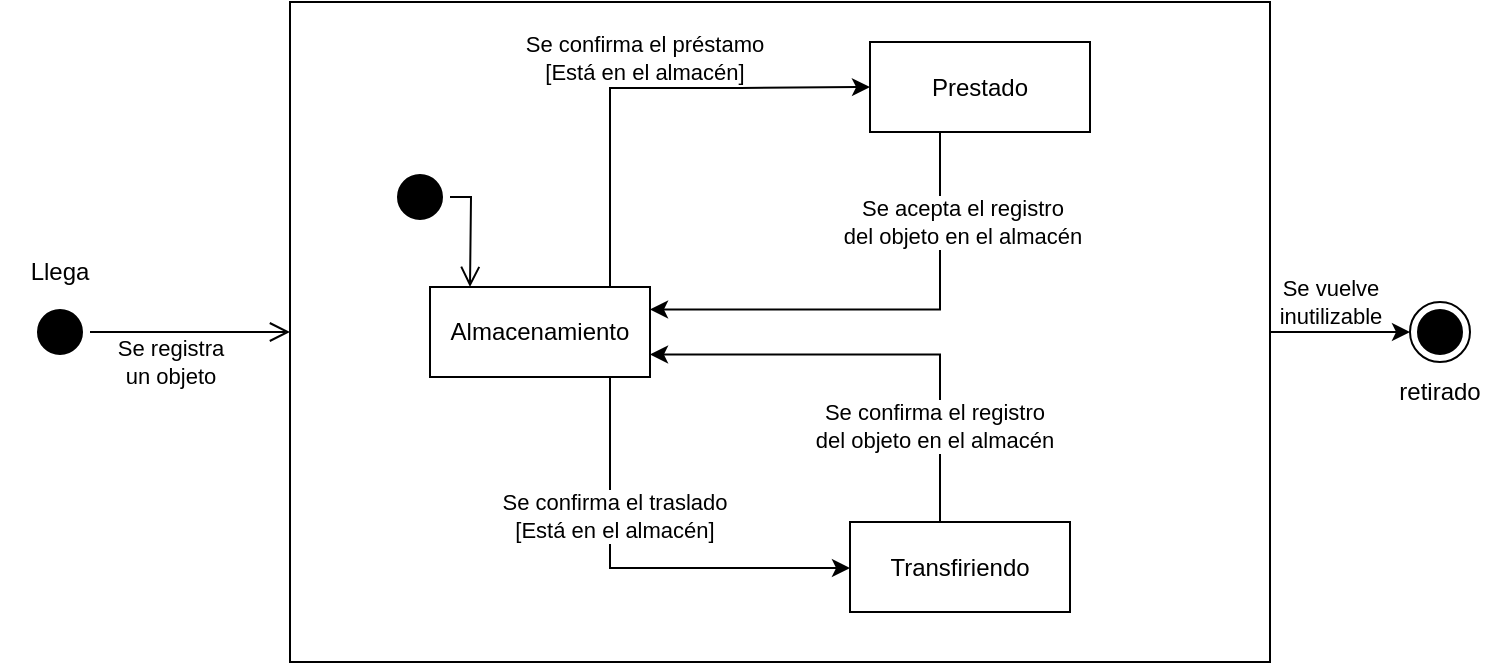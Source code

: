 <mxfile scale="1" border="10" version="25.0.3">
  <diagram name="Página-1" id="tblenBmXZagl9jD_R0RG">
    <mxGraphModel dx="875" dy="435" grid="1" gridSize="10" guides="1" tooltips="1" connect="1" arrows="1" fold="1" page="1" pageScale="1" pageWidth="827" pageHeight="1169" math="0" shadow="0">
      <root>
        <mxCell id="0" />
        <mxCell id="1" parent="0" />
        <mxCell id="wrbTurBlblSNQ2XBuoJh-21" style="edgeStyle=orthogonalEdgeStyle;rounded=0;orthogonalLoop=1;jettySize=auto;html=1;entryX=0;entryY=0.5;entryDx=0;entryDy=0;" parent="1" source="wrbTurBlblSNQ2XBuoJh-1" target="wrbTurBlblSNQ2XBuoJh-20" edge="1">
          <mxGeometry relative="1" as="geometry" />
        </mxCell>
        <mxCell id="FNG8Vtn0bNiyft2Njvhf-8" value="Se vuelve &lt;br&gt;inutilizable" style="edgeLabel;html=1;align=center;verticalAlign=middle;resizable=0;points=[];" vertex="1" connectable="0" parent="wrbTurBlblSNQ2XBuoJh-21">
          <mxGeometry x="-0.376" y="-2" relative="1" as="geometry">
            <mxPoint x="8" y="-17" as="offset" />
          </mxGeometry>
        </mxCell>
        <mxCell id="wrbTurBlblSNQ2XBuoJh-1" value="" style="rounded=0;whiteSpace=wrap;html=1;" parent="1" vertex="1">
          <mxGeometry x="190" y="250" width="490" height="330" as="geometry" />
        </mxCell>
        <mxCell id="wrbTurBlblSNQ2XBuoJh-2" value="" style="ellipse;html=1;shape=startState;fillColor=#000000;strokeColor=#000000;" parent="1" vertex="1">
          <mxGeometry x="60" y="400" width="30" height="30" as="geometry" />
        </mxCell>
        <mxCell id="wrbTurBlblSNQ2XBuoJh-3" value="" style="edgeStyle=orthogonalEdgeStyle;html=1;verticalAlign=bottom;endArrow=open;endSize=8;strokeColor=#000000;rounded=0;" parent="1" source="wrbTurBlblSNQ2XBuoJh-2" edge="1" target="wrbTurBlblSNQ2XBuoJh-1">
          <mxGeometry relative="1" as="geometry">
            <mxPoint x="210" y="415" as="targetPoint" />
          </mxGeometry>
        </mxCell>
        <mxCell id="FNG8Vtn0bNiyft2Njvhf-3" value="Se registra&lt;br&gt;un objeto" style="edgeLabel;html=1;align=center;verticalAlign=middle;resizable=0;points=[];" vertex="1" connectable="0" parent="wrbTurBlblSNQ2XBuoJh-3">
          <mxGeometry x="-0.244" y="1" relative="1" as="geometry">
            <mxPoint x="2" y="16" as="offset" />
          </mxGeometry>
        </mxCell>
        <mxCell id="wrbTurBlblSNQ2XBuoJh-4" value="Llega" style="text;html=1;align=center;verticalAlign=middle;whiteSpace=wrap;rounded=0;" parent="1" vertex="1">
          <mxGeometry x="45" y="370" width="60" height="30" as="geometry" />
        </mxCell>
        <mxCell id="wrbTurBlblSNQ2XBuoJh-17" style="edgeStyle=orthogonalEdgeStyle;rounded=0;orthogonalLoop=1;jettySize=auto;html=1;entryX=1;entryY=0.25;entryDx=0;entryDy=0;" parent="1" source="wrbTurBlblSNQ2XBuoJh-5" target="wrbTurBlblSNQ2XBuoJh-10" edge="1">
          <mxGeometry relative="1" as="geometry">
            <Array as="points">
              <mxPoint x="515" y="404" />
            </Array>
          </mxGeometry>
        </mxCell>
        <mxCell id="FNG8Vtn0bNiyft2Njvhf-4" value="Se acepta el registro &lt;br&gt;del objeto en el almacén" style="edgeLabel;html=1;align=center;verticalAlign=middle;resizable=0;points=[];" vertex="1" connectable="0" parent="wrbTurBlblSNQ2XBuoJh-17">
          <mxGeometry x="-0.13" y="-2" relative="1" as="geometry">
            <mxPoint x="23" y="-42" as="offset" />
          </mxGeometry>
        </mxCell>
        <mxCell id="wrbTurBlblSNQ2XBuoJh-5" value="Prestado" style="rounded=0;whiteSpace=wrap;html=1;" parent="1" vertex="1">
          <mxGeometry x="480" y="270" width="110" height="45" as="geometry" />
        </mxCell>
        <mxCell id="wrbTurBlblSNQ2XBuoJh-8" value="" style="ellipse;html=1;shape=startState;fillColor=#000000;strokeColor=#000000;" parent="1" vertex="1">
          <mxGeometry x="240" y="332.5" width="30" height="30" as="geometry" />
        </mxCell>
        <mxCell id="wrbTurBlblSNQ2XBuoJh-9" value="" style="edgeStyle=orthogonalEdgeStyle;html=1;verticalAlign=bottom;endArrow=open;endSize=8;strokeColor=#000000;rounded=0;" parent="1" source="wrbTurBlblSNQ2XBuoJh-8" edge="1">
          <mxGeometry relative="1" as="geometry">
            <mxPoint x="280" y="392.5" as="targetPoint" />
          </mxGeometry>
        </mxCell>
        <mxCell id="wrbTurBlblSNQ2XBuoJh-15" style="edgeStyle=orthogonalEdgeStyle;rounded=0;orthogonalLoop=1;jettySize=auto;html=1;entryX=0;entryY=0.5;entryDx=0;entryDy=0;" parent="1" source="wrbTurBlblSNQ2XBuoJh-10" target="wrbTurBlblSNQ2XBuoJh-5" edge="1">
          <mxGeometry relative="1" as="geometry">
            <Array as="points">
              <mxPoint x="350" y="293" />
              <mxPoint x="415" y="293" />
            </Array>
          </mxGeometry>
        </mxCell>
        <mxCell id="FNG8Vtn0bNiyft2Njvhf-1" value="Se confirma el préstamo&lt;br&gt;[Está en el almacén]" style="edgeLabel;html=1;align=center;verticalAlign=middle;resizable=0;points=[];" vertex="1" connectable="0" parent="wrbTurBlblSNQ2XBuoJh-15">
          <mxGeometry x="0.091" y="-1" relative="1" as="geometry">
            <mxPoint x="-9" y="-16" as="offset" />
          </mxGeometry>
        </mxCell>
        <mxCell id="wrbTurBlblSNQ2XBuoJh-10" value="Almacenamiento" style="rounded=0;whiteSpace=wrap;html=1;" parent="1" vertex="1">
          <mxGeometry x="260" y="392.5" width="110" height="45" as="geometry" />
        </mxCell>
        <mxCell id="wrbTurBlblSNQ2XBuoJh-23" style="edgeStyle=orthogonalEdgeStyle;rounded=0;orthogonalLoop=1;jettySize=auto;html=1;entryX=1;entryY=0.75;entryDx=0;entryDy=0;" parent="1" source="wrbTurBlblSNQ2XBuoJh-11" target="wrbTurBlblSNQ2XBuoJh-10" edge="1">
          <mxGeometry relative="1" as="geometry">
            <Array as="points">
              <mxPoint x="515" y="426" />
            </Array>
          </mxGeometry>
        </mxCell>
        <mxCell id="FNG8Vtn0bNiyft2Njvhf-7" value="Se confirma el registro &lt;br&gt;del objeto en el almacén" style="edgeLabel;html=1;align=center;verticalAlign=middle;resizable=0;points=[];" vertex="1" connectable="0" parent="wrbTurBlblSNQ2XBuoJh-23">
          <mxGeometry x="-0.574" y="3" relative="1" as="geometry">
            <mxPoint as="offset" />
          </mxGeometry>
        </mxCell>
        <mxCell id="wrbTurBlblSNQ2XBuoJh-11" value="Transfiriendo" style="rounded=0;whiteSpace=wrap;html=1;" parent="1" vertex="1">
          <mxGeometry x="470" y="510" width="110" height="45" as="geometry" />
        </mxCell>
        <mxCell id="wrbTurBlblSNQ2XBuoJh-19" style="edgeStyle=orthogonalEdgeStyle;rounded=0;orthogonalLoop=1;jettySize=auto;html=1;" parent="1" source="wrbTurBlblSNQ2XBuoJh-10" target="wrbTurBlblSNQ2XBuoJh-11" edge="1">
          <mxGeometry relative="1" as="geometry">
            <Array as="points">
              <mxPoint x="350" y="533" />
            </Array>
          </mxGeometry>
        </mxCell>
        <mxCell id="FNG8Vtn0bNiyft2Njvhf-5" value="Se confirma el traslado&lt;br&gt;[Está en el almacén]" style="edgeLabel;html=1;align=center;verticalAlign=middle;resizable=0;points=[];" vertex="1" connectable="0" parent="wrbTurBlblSNQ2XBuoJh-19">
          <mxGeometry x="-0.361" y="2" relative="1" as="geometry">
            <mxPoint as="offset" />
          </mxGeometry>
        </mxCell>
        <mxCell id="wrbTurBlblSNQ2XBuoJh-20" value="" style="ellipse;html=1;shape=endState;fillColor=#000000;strokeColor=#000000;" parent="1" vertex="1">
          <mxGeometry x="750" y="400" width="30" height="30" as="geometry" />
        </mxCell>
        <mxCell id="wrbTurBlblSNQ2XBuoJh-22" value="retirado" style="text;html=1;align=center;verticalAlign=middle;whiteSpace=wrap;rounded=0;" parent="1" vertex="1">
          <mxGeometry x="735" y="430" width="60" height="30" as="geometry" />
        </mxCell>
      </root>
    </mxGraphModel>
  </diagram>
</mxfile>
